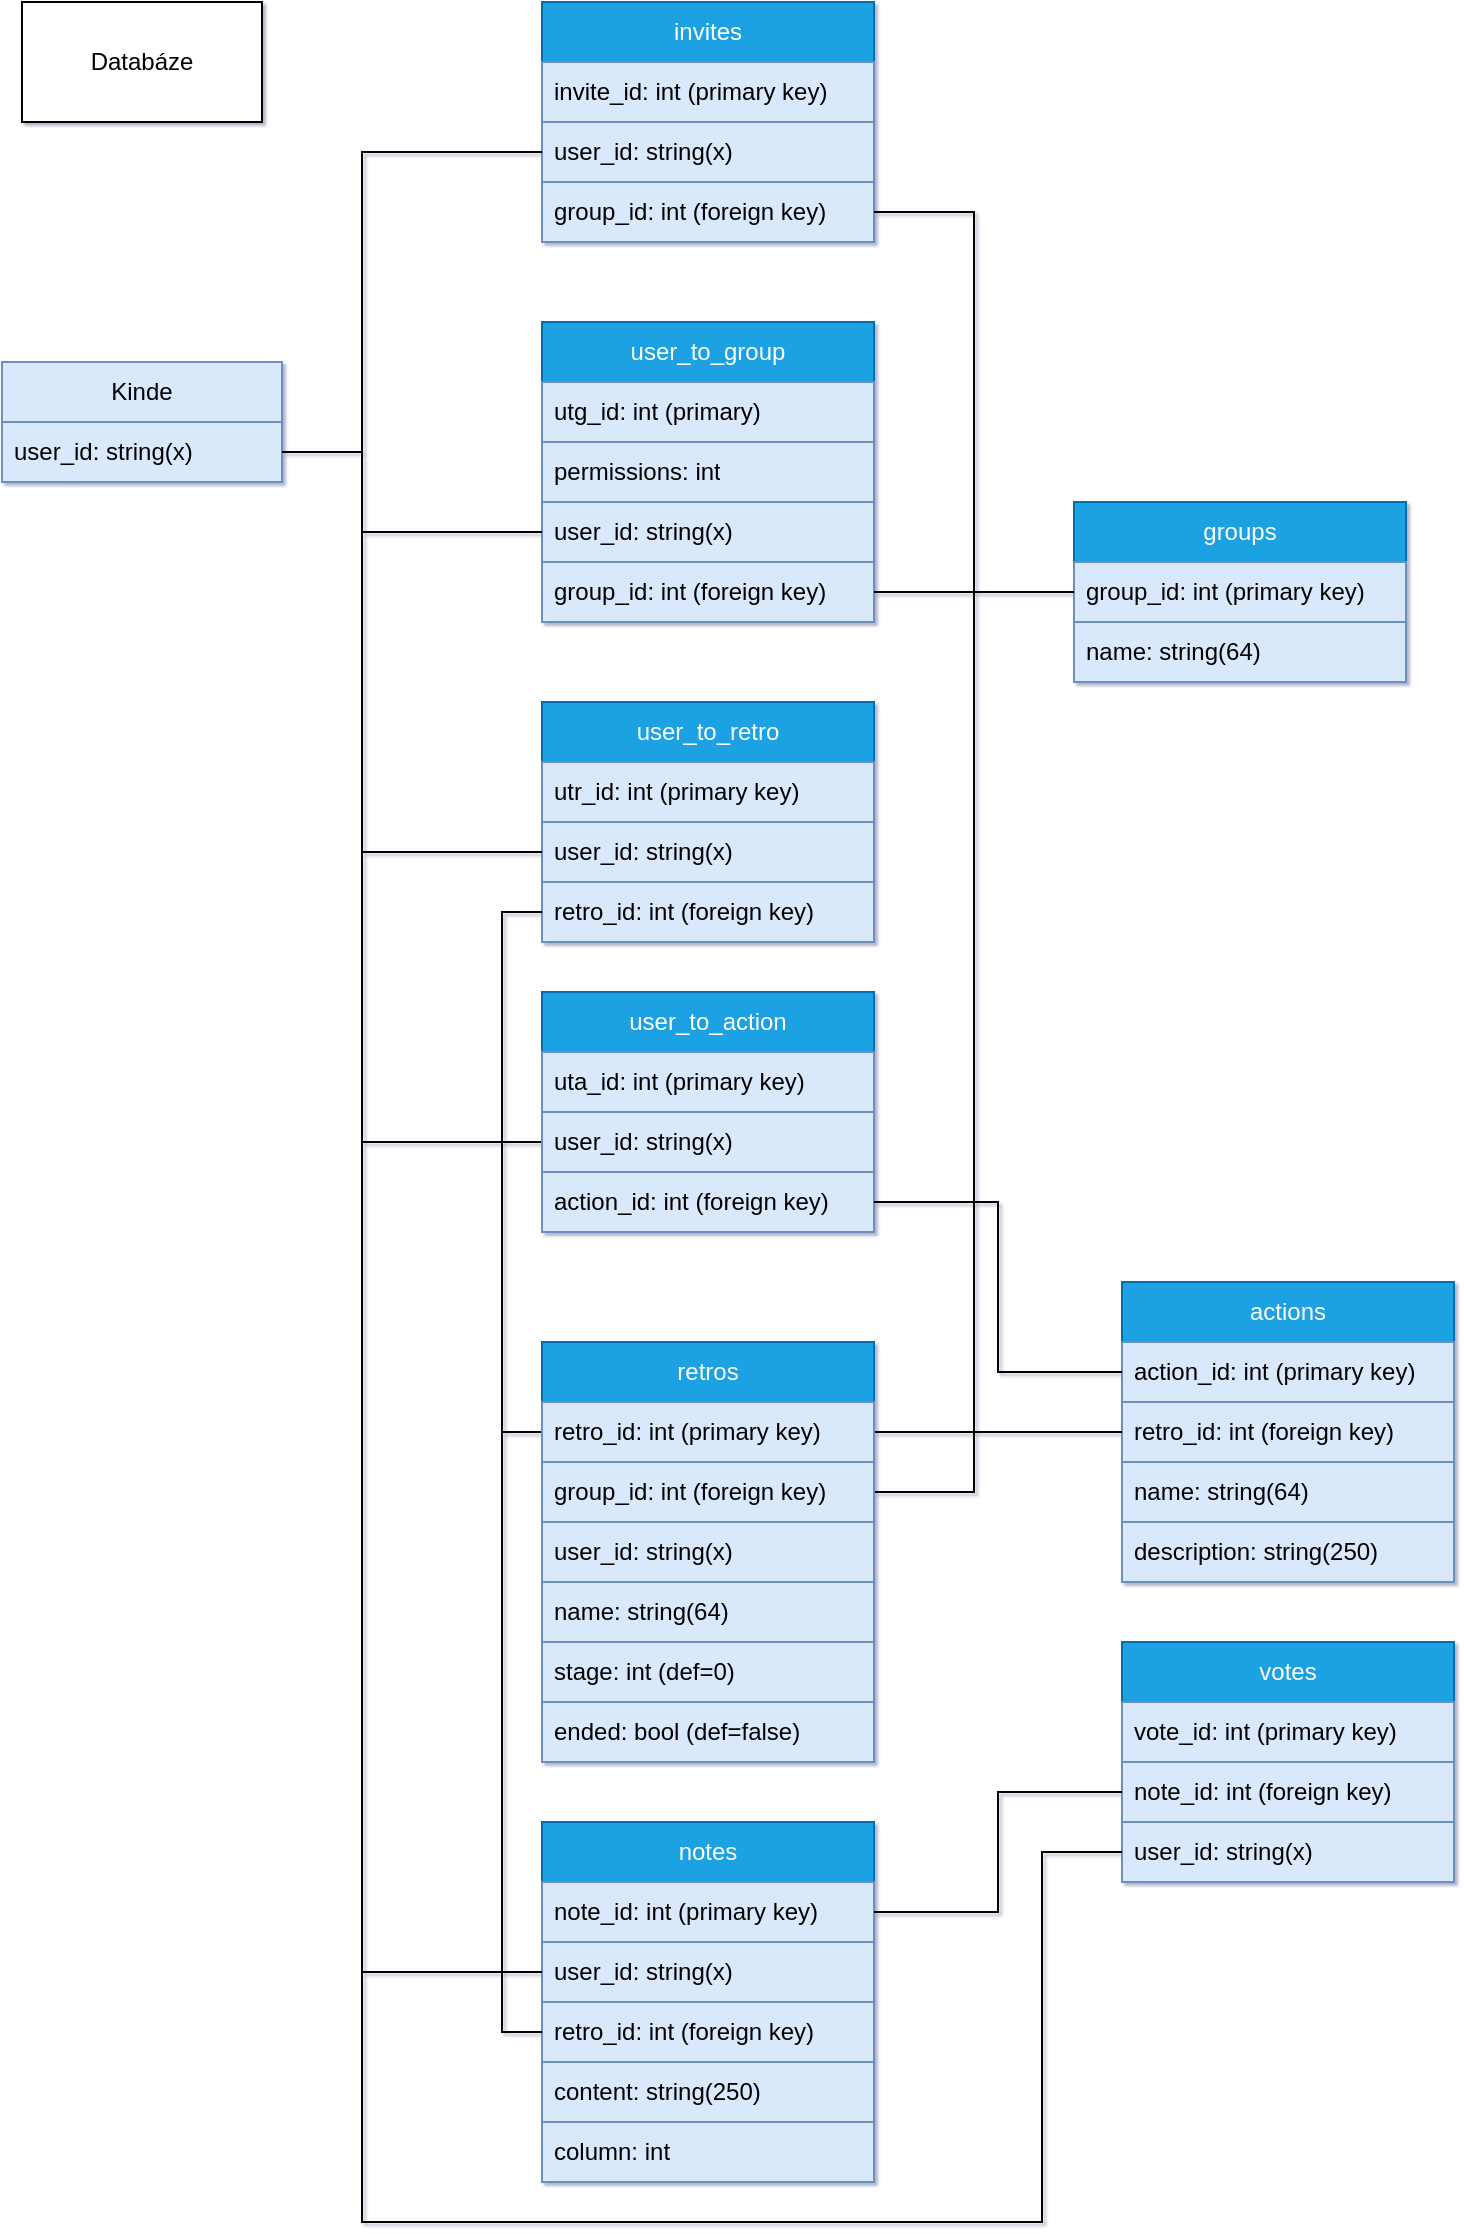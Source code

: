 <mxfile version="24.4.9" type="device">
  <diagram name="Stránka-1" id="w-0Qt5PffqAeZ8A1I7gH">
    <mxGraphModel dx="1050" dy="530" grid="1" gridSize="10" guides="1" tooltips="1" connect="1" arrows="1" fold="1" page="1" pageScale="1" pageWidth="827" pageHeight="1169" background="#ffffff" math="0" shadow="1">
      <root>
        <mxCell id="0" />
        <mxCell id="1" parent="0" />
        <mxCell id="OxJI6XA8iEEOe-zKKF0P-5" value="Databáze" style="rounded=0;whiteSpace=wrap;html=1;" parent="1" vertex="1">
          <mxGeometry x="40" y="30" width="120" height="60" as="geometry" />
        </mxCell>
        <mxCell id="OxJI6XA8iEEOe-zKKF0P-20" value="user_to_group" style="swimlane;fontStyle=0;childLayout=stackLayout;horizontal=1;startSize=30;horizontalStack=0;resizeParent=1;resizeParentMax=0;resizeLast=0;collapsible=1;marginBottom=0;whiteSpace=wrap;html=1;fillColor=#1ba1e2;fontColor=#ffffff;strokeColor=#006EAF;" parent="1" vertex="1">
          <mxGeometry x="300" y="190" width="166" height="150" as="geometry" />
        </mxCell>
        <mxCell id="OxJI6XA8iEEOe-zKKF0P-22" value="utg_id: int (primary)" style="text;strokeColor=#6c8ebf;fillColor=#dae8fc;align=left;verticalAlign=middle;spacingLeft=4;spacingRight=4;overflow=hidden;points=[[0,0.5],[1,0.5]];portConstraint=eastwest;rotatable=0;whiteSpace=wrap;html=1;" parent="OxJI6XA8iEEOe-zKKF0P-20" vertex="1">
          <mxGeometry y="30" width="166" height="30" as="geometry" />
        </mxCell>
        <mxCell id="GZGcqeqN01-Z6DozCxvM-3" value="permissions: int" style="text;strokeColor=#6c8ebf;fillColor=#dae8fc;align=left;verticalAlign=middle;spacingLeft=4;spacingRight=4;overflow=hidden;points=[[0,0.5],[1,0.5]];portConstraint=eastwest;rotatable=0;whiteSpace=wrap;html=1;" parent="OxJI6XA8iEEOe-zKKF0P-20" vertex="1">
          <mxGeometry y="60" width="166" height="30" as="geometry" />
        </mxCell>
        <mxCell id="OxJI6XA8iEEOe-zKKF0P-21" value="user_id: string(x)" style="text;strokeColor=#6c8ebf;fillColor=#dae8fc;align=left;verticalAlign=middle;spacingLeft=4;spacingRight=4;overflow=hidden;points=[[0,0.5],[1,0.5]];portConstraint=eastwest;rotatable=0;whiteSpace=wrap;html=1;" parent="OxJI6XA8iEEOe-zKKF0P-20" vertex="1">
          <mxGeometry y="90" width="166" height="30" as="geometry" />
        </mxCell>
        <mxCell id="OxJI6XA8iEEOe-zKKF0P-26" value="group_id: int (foreign key)" style="text;strokeColor=#6c8ebf;fillColor=#dae8fc;align=left;verticalAlign=middle;spacingLeft=4;spacingRight=4;overflow=hidden;points=[[0,0.5],[1,0.5]];portConstraint=eastwest;rotatable=0;whiteSpace=wrap;html=1;" parent="OxJI6XA8iEEOe-zKKF0P-20" vertex="1">
          <mxGeometry y="120" width="166" height="30" as="geometry" />
        </mxCell>
        <mxCell id="OxJI6XA8iEEOe-zKKF0P-27" style="edgeStyle=orthogonalEdgeStyle;rounded=0;orthogonalLoop=1;jettySize=auto;html=1;exitX=1;exitY=0.5;exitDx=0;exitDy=0;entryX=0;entryY=0.5;entryDx=0;entryDy=0;startArrow=none;startFill=0;endArrow=none;endFill=0;" parent="1" source="BycqJEDDxP9vvW6Bha4R-9" target="OxJI6XA8iEEOe-zKKF0P-21" edge="1">
          <mxGeometry relative="1" as="geometry">
            <mxPoint x="232" y="265.0" as="sourcePoint" />
            <Array as="points">
              <mxPoint x="210" y="255" />
              <mxPoint x="210" y="295" />
            </Array>
          </mxGeometry>
        </mxCell>
        <mxCell id="OxJI6XA8iEEOe-zKKF0P-29" value="groups" style="swimlane;fontStyle=0;childLayout=stackLayout;horizontal=1;startSize=30;horizontalStack=0;resizeParent=1;resizeParentMax=0;resizeLast=0;collapsible=1;marginBottom=0;whiteSpace=wrap;html=1;fillColor=#1ba1e2;fontColor=#ffffff;strokeColor=#006EAF;" parent="1" vertex="1">
          <mxGeometry x="566" y="280" width="166" height="90" as="geometry" />
        </mxCell>
        <mxCell id="OxJI6XA8iEEOe-zKKF0P-32" value="group_id: int (primary key)" style="text;strokeColor=#6c8ebf;fillColor=#dae8fc;align=left;verticalAlign=middle;spacingLeft=4;spacingRight=4;overflow=hidden;points=[[0,0.5],[1,0.5]];portConstraint=eastwest;rotatable=0;whiteSpace=wrap;html=1;" parent="OxJI6XA8iEEOe-zKKF0P-29" vertex="1">
          <mxGeometry y="30" width="166" height="30" as="geometry" />
        </mxCell>
        <mxCell id="OxJI6XA8iEEOe-zKKF0P-46" value="name: string(64)" style="text;strokeColor=#6c8ebf;fillColor=#dae8fc;align=left;verticalAlign=middle;spacingLeft=4;spacingRight=4;overflow=hidden;points=[[0,0.5],[1,0.5]];portConstraint=eastwest;rotatable=0;whiteSpace=wrap;html=1;" parent="OxJI6XA8iEEOe-zKKF0P-29" vertex="1">
          <mxGeometry y="60" width="166" height="30" as="geometry" />
        </mxCell>
        <mxCell id="OxJI6XA8iEEOe-zKKF0P-34" style="edgeStyle=orthogonalEdgeStyle;rounded=0;orthogonalLoop=1;jettySize=auto;html=1;exitX=0;exitY=0.5;exitDx=0;exitDy=0;entryX=1;entryY=0.5;entryDx=0;entryDy=0;startArrow=none;startFill=0;endArrow=none;endFill=0;" parent="1" source="OxJI6XA8iEEOe-zKKF0P-32" target="OxJI6XA8iEEOe-zKKF0P-26" edge="1">
          <mxGeometry relative="1" as="geometry" />
        </mxCell>
        <mxCell id="OxJI6XA8iEEOe-zKKF0P-35" value="actions" style="swimlane;fontStyle=0;childLayout=stackLayout;horizontal=1;startSize=30;horizontalStack=0;resizeParent=1;resizeParentMax=0;resizeLast=0;collapsible=1;marginBottom=0;whiteSpace=wrap;html=1;fillColor=#1ba1e2;fontColor=#ffffff;strokeColor=#006EAF;" parent="1" vertex="1">
          <mxGeometry x="590" y="670" width="166" height="150" as="geometry" />
        </mxCell>
        <mxCell id="OxJI6XA8iEEOe-zKKF0P-36" value="action_id: int (primary key)" style="text;strokeColor=#6c8ebf;fillColor=#dae8fc;align=left;verticalAlign=middle;spacingLeft=4;spacingRight=4;overflow=hidden;points=[[0,0.5],[1,0.5]];portConstraint=eastwest;rotatable=0;whiteSpace=wrap;html=1;" parent="OxJI6XA8iEEOe-zKKF0P-35" vertex="1">
          <mxGeometry y="30" width="166" height="30" as="geometry" />
        </mxCell>
        <mxCell id="OxJI6XA8iEEOe-zKKF0P-44" value="retro_id: int (foreign key)" style="text;strokeColor=#6c8ebf;fillColor=#dae8fc;align=left;verticalAlign=middle;spacingLeft=4;spacingRight=4;overflow=hidden;points=[[0,0.5],[1,0.5]];portConstraint=eastwest;rotatable=0;whiteSpace=wrap;html=1;" parent="OxJI6XA8iEEOe-zKKF0P-35" vertex="1">
          <mxGeometry y="60" width="166" height="30" as="geometry" />
        </mxCell>
        <mxCell id="OxJI6XA8iEEOe-zKKF0P-49" value="name: string(64)" style="text;strokeColor=#6c8ebf;fillColor=#dae8fc;align=left;verticalAlign=middle;spacingLeft=4;spacingRight=4;overflow=hidden;points=[[0,0.5],[1,0.5]];portConstraint=eastwest;rotatable=0;whiteSpace=wrap;html=1;" parent="OxJI6XA8iEEOe-zKKF0P-35" vertex="1">
          <mxGeometry y="90" width="166" height="30" as="geometry" />
        </mxCell>
        <mxCell id="OxJI6XA8iEEOe-zKKF0P-50" value="description: string(250)" style="text;strokeColor=#6c8ebf;fillColor=#dae8fc;align=left;verticalAlign=middle;spacingLeft=4;spacingRight=4;overflow=hidden;points=[[0,0.5],[1,0.5]];portConstraint=eastwest;rotatable=0;whiteSpace=wrap;html=1;" parent="OxJI6XA8iEEOe-zKKF0P-35" vertex="1">
          <mxGeometry y="120" width="166" height="30" as="geometry" />
        </mxCell>
        <mxCell id="OxJI6XA8iEEOe-zKKF0P-42" style="edgeStyle=orthogonalEdgeStyle;rounded=0;orthogonalLoop=1;jettySize=auto;html=1;exitX=0;exitY=0.5;exitDx=0;exitDy=0;entryX=1;entryY=0.5;entryDx=0;entryDy=0;strokeColor=default;endArrow=none;endFill=0;" parent="1" source="OxJI6XA8iEEOe-zKKF0P-32" target="OxJI6XA8iEEOe-zKKF0P-41" edge="1">
          <mxGeometry relative="1" as="geometry" />
        </mxCell>
        <mxCell id="OxJI6XA8iEEOe-zKKF0P-45" style="edgeStyle=orthogonalEdgeStyle;rounded=0;orthogonalLoop=1;jettySize=auto;html=1;startArrow=none;startFill=0;endArrow=none;endFill=0;" parent="1" source="OxJI6XA8iEEOe-zKKF0P-40" target="OxJI6XA8iEEOe-zKKF0P-44" edge="1">
          <mxGeometry relative="1" as="geometry" />
        </mxCell>
        <mxCell id="BycqJEDDxP9vvW6Bha4R-1" value="notes" style="swimlane;fontStyle=0;childLayout=stackLayout;horizontal=1;startSize=30;horizontalStack=0;resizeParent=1;resizeParentMax=0;resizeLast=0;collapsible=1;marginBottom=0;whiteSpace=wrap;html=1;fillColor=#1ba1e2;fontColor=#ffffff;strokeColor=#006EAF;" parent="1" vertex="1">
          <mxGeometry x="300" y="940" width="166" height="180" as="geometry" />
        </mxCell>
        <mxCell id="BycqJEDDxP9vvW6Bha4R-2" value="note_id: int (primary key)" style="text;strokeColor=#6c8ebf;fillColor=#dae8fc;align=left;verticalAlign=middle;spacingLeft=4;spacingRight=4;overflow=hidden;points=[[0,0.5],[1,0.5]];portConstraint=eastwest;rotatable=0;whiteSpace=wrap;html=1;" parent="BycqJEDDxP9vvW6Bha4R-1" vertex="1">
          <mxGeometry y="30" width="166" height="30" as="geometry" />
        </mxCell>
        <mxCell id="BycqJEDDxP9vvW6Bha4R-13" value="user_id: string(x)" style="text;strokeColor=#6c8ebf;fillColor=#dae8fc;align=left;verticalAlign=middle;spacingLeft=4;spacingRight=4;overflow=hidden;points=[[0,0.5],[1,0.5]];portConstraint=eastwest;rotatable=0;whiteSpace=wrap;html=1;" parent="BycqJEDDxP9vvW6Bha4R-1" vertex="1">
          <mxGeometry y="60" width="166" height="30" as="geometry" />
        </mxCell>
        <mxCell id="BycqJEDDxP9vvW6Bha4R-3" value="retro_id: int (foreign key)" style="text;strokeColor=#6c8ebf;fillColor=#dae8fc;align=left;verticalAlign=middle;spacingLeft=4;spacingRight=4;overflow=hidden;points=[[0,0.5],[1,0.5]];portConstraint=eastwest;rotatable=0;whiteSpace=wrap;html=1;" parent="BycqJEDDxP9vvW6Bha4R-1" vertex="1">
          <mxGeometry y="90" width="166" height="30" as="geometry" />
        </mxCell>
        <mxCell id="BycqJEDDxP9vvW6Bha4R-4" value="content: string(250)" style="text;strokeColor=#6c8ebf;fillColor=#dae8fc;align=left;verticalAlign=middle;spacingLeft=4;spacingRight=4;overflow=hidden;points=[[0,0.5],[1,0.5]];portConstraint=eastwest;rotatable=0;whiteSpace=wrap;html=1;" parent="BycqJEDDxP9vvW6Bha4R-1" vertex="1">
          <mxGeometry y="120" width="166" height="30" as="geometry" />
        </mxCell>
        <mxCell id="GZGcqeqN01-Z6DozCxvM-1" value="&lt;span style=&quot;font-weight: normal;&quot;&gt;column: int&lt;/span&gt;" style="text;strokeColor=#6c8ebf;fillColor=#dae8fc;align=left;verticalAlign=middle;spacingLeft=4;spacingRight=4;overflow=hidden;points=[[0,0.5],[1,0.5]];portConstraint=eastwest;rotatable=0;whiteSpace=wrap;html=1;fontStyle=1" parent="BycqJEDDxP9vvW6Bha4R-1" vertex="1">
          <mxGeometry y="150" width="166" height="30" as="geometry" />
        </mxCell>
        <mxCell id="BycqJEDDxP9vvW6Bha4R-7" style="edgeStyle=orthogonalEdgeStyle;rounded=0;orthogonalLoop=1;jettySize=auto;html=1;exitX=0;exitY=0.5;exitDx=0;exitDy=0;startArrow=none;startFill=0;endArrow=none;endFill=0;entryX=0;entryY=0.5;entryDx=0;entryDy=0;" parent="1" source="OxJI6XA8iEEOe-zKKF0P-40" target="BycqJEDDxP9vvW6Bha4R-3" edge="1">
          <mxGeometry relative="1" as="geometry">
            <mxPoint x="294" y="235" as="sourcePoint" />
            <mxPoint x="206" y="385" as="targetPoint" />
          </mxGeometry>
        </mxCell>
        <mxCell id="BycqJEDDxP9vvW6Bha4R-8" value="Kinde" style="swimlane;fontStyle=0;childLayout=stackLayout;horizontal=1;startSize=30;horizontalStack=0;resizeParent=1;resizeParentMax=0;resizeLast=0;collapsible=1;marginBottom=0;whiteSpace=wrap;html=1;fillColor=#dae8fc;strokeColor=#6c8ebf;" parent="1" vertex="1">
          <mxGeometry x="30" y="210" width="140" height="60" as="geometry" />
        </mxCell>
        <mxCell id="BycqJEDDxP9vvW6Bha4R-9" value="&lt;span style=&quot;text-align: center;&quot;&gt;user_id: string(x)&lt;/span&gt;" style="text;strokeColor=#6c8ebf;fillColor=#dae8fc;align=left;verticalAlign=middle;spacingLeft=4;spacingRight=4;overflow=hidden;points=[[0,0.5],[1,0.5]];portConstraint=eastwest;rotatable=0;whiteSpace=wrap;html=1;" parent="BycqJEDDxP9vvW6Bha4R-8" vertex="1">
          <mxGeometry y="30" width="140" height="30" as="geometry" />
        </mxCell>
        <mxCell id="BycqJEDDxP9vvW6Bha4R-12" style="edgeStyle=orthogonalEdgeStyle;rounded=0;orthogonalLoop=1;jettySize=auto;html=1;entryX=1;entryY=0.75;entryDx=0;entryDy=0;startArrow=none;startFill=0;endArrow=none;endFill=0;exitX=0;exitY=0.5;exitDx=0;exitDy=0;" parent="1" source="BycqJEDDxP9vvW6Bha4R-13" target="BycqJEDDxP9vvW6Bha4R-8" edge="1">
          <mxGeometry relative="1" as="geometry">
            <mxPoint x="160" y="1060" as="sourcePoint" />
            <mxPoint x="294" y="390" as="targetPoint" />
            <Array as="points">
              <mxPoint x="210" y="1015" />
              <mxPoint x="210" y="255" />
            </Array>
          </mxGeometry>
        </mxCell>
        <mxCell id="cWmVOtwMRXcu9AUouQEV-2" value="user_to_retro" style="swimlane;fontStyle=0;childLayout=stackLayout;horizontal=1;startSize=30;horizontalStack=0;resizeParent=1;resizeParentMax=0;resizeLast=0;collapsible=1;marginBottom=0;whiteSpace=wrap;html=1;fillColor=#1ba1e2;fontColor=#ffffff;strokeColor=#006EAF;" parent="1" vertex="1">
          <mxGeometry x="300" y="380" width="166" height="120" as="geometry" />
        </mxCell>
        <mxCell id="cWmVOtwMRXcu9AUouQEV-3" value="utr_id: int (primary key)" style="text;strokeColor=#6c8ebf;fillColor=#dae8fc;align=left;verticalAlign=middle;spacingLeft=4;spacingRight=4;overflow=hidden;points=[[0,0.5],[1,0.5]];portConstraint=eastwest;rotatable=0;whiteSpace=wrap;html=1;" parent="cWmVOtwMRXcu9AUouQEV-2" vertex="1">
          <mxGeometry y="30" width="166" height="30" as="geometry" />
        </mxCell>
        <mxCell id="cWmVOtwMRXcu9AUouQEV-10" value="user_id: string(x)" style="text;strokeColor=#6c8ebf;fillColor=#dae8fc;align=left;verticalAlign=middle;spacingLeft=4;spacingRight=4;overflow=hidden;points=[[0,0.5],[1,0.5]];portConstraint=eastwest;rotatable=0;whiteSpace=wrap;html=1;" parent="cWmVOtwMRXcu9AUouQEV-2" vertex="1">
          <mxGeometry y="60" width="166" height="30" as="geometry" />
        </mxCell>
        <mxCell id="cWmVOtwMRXcu9AUouQEV-4" value="retro_id: int (foreign key)" style="text;strokeColor=#6c8ebf;fillColor=#dae8fc;align=left;verticalAlign=middle;spacingLeft=4;spacingRight=4;overflow=hidden;points=[[0,0.5],[1,0.5]];portConstraint=eastwest;rotatable=0;whiteSpace=wrap;html=1;" parent="cWmVOtwMRXcu9AUouQEV-2" vertex="1">
          <mxGeometry y="90" width="166" height="30" as="geometry" />
        </mxCell>
        <mxCell id="cWmVOtwMRXcu9AUouQEV-11" style="edgeStyle=orthogonalEdgeStyle;rounded=0;orthogonalLoop=1;jettySize=auto;html=1;startArrow=none;startFill=0;endArrow=none;endFill=0;entryX=0;entryY=0.5;entryDx=0;entryDy=0;" parent="1" source="cWmVOtwMRXcu9AUouQEV-4" target="OxJI6XA8iEEOe-zKKF0P-40" edge="1">
          <mxGeometry relative="1" as="geometry">
            <mxPoint x="320" y="670" as="sourcePoint" />
            <mxPoint x="136" y="445" as="targetPoint" />
          </mxGeometry>
        </mxCell>
        <mxCell id="cWmVOtwMRXcu9AUouQEV-12" style="edgeStyle=orthogonalEdgeStyle;rounded=0;orthogonalLoop=1;jettySize=auto;html=1;startArrow=none;startFill=0;endArrow=none;endFill=0;exitX=0;exitY=0.5;exitDx=0;exitDy=0;entryX=1;entryY=0.5;entryDx=0;entryDy=0;" parent="1" source="cWmVOtwMRXcu9AUouQEV-10" target="BycqJEDDxP9vvW6Bha4R-9" edge="1">
          <mxGeometry relative="1" as="geometry">
            <mxPoint x="320" y="747.25" as="sourcePoint" />
            <mxPoint x="300" y="252.25" as="targetPoint" />
            <Array as="points">
              <mxPoint x="210" y="455" />
              <mxPoint x="210" y="255" />
            </Array>
          </mxGeometry>
        </mxCell>
        <mxCell id="cWmVOtwMRXcu9AUouQEV-13" value="votes" style="swimlane;fontStyle=0;childLayout=stackLayout;horizontal=1;startSize=30;horizontalStack=0;resizeParent=1;resizeParentMax=0;resizeLast=0;collapsible=1;marginBottom=0;whiteSpace=wrap;html=1;fillColor=#1ba1e2;fontColor=#ffffff;strokeColor=#006EAF;" parent="1" vertex="1">
          <mxGeometry x="590" y="850" width="166" height="120" as="geometry" />
        </mxCell>
        <mxCell id="cWmVOtwMRXcu9AUouQEV-19" value="vote_id: int (primary key)" style="text;strokeColor=#6c8ebf;fillColor=#dae8fc;align=left;verticalAlign=middle;spacingLeft=4;spacingRight=4;overflow=hidden;points=[[0,0.5],[1,0.5]];portConstraint=eastwest;rotatable=0;whiteSpace=wrap;html=1;" parent="cWmVOtwMRXcu9AUouQEV-13" vertex="1">
          <mxGeometry y="30" width="166" height="30" as="geometry" />
        </mxCell>
        <mxCell id="cWmVOtwMRXcu9AUouQEV-18" value="note_id: int (foreign&amp;nbsp;key)" style="text;strokeColor=#6c8ebf;fillColor=#dae8fc;align=left;verticalAlign=middle;spacingLeft=4;spacingRight=4;overflow=hidden;points=[[0,0.5],[1,0.5]];portConstraint=eastwest;rotatable=0;whiteSpace=wrap;html=1;" parent="cWmVOtwMRXcu9AUouQEV-13" vertex="1">
          <mxGeometry y="60" width="166" height="30" as="geometry" />
        </mxCell>
        <mxCell id="s1bEsUPhiaDME0yn61V0-18" value="user_id: string(x)" style="text;strokeColor=#6c8ebf;fillColor=#dae8fc;align=left;verticalAlign=middle;spacingLeft=4;spacingRight=4;overflow=hidden;points=[[0,0.5],[1,0.5]];portConstraint=eastwest;rotatable=0;whiteSpace=wrap;html=1;" parent="cWmVOtwMRXcu9AUouQEV-13" vertex="1">
          <mxGeometry y="90" width="166" height="30" as="geometry" />
        </mxCell>
        <mxCell id="cWmVOtwMRXcu9AUouQEV-20" style="edgeStyle=orthogonalEdgeStyle;rounded=0;orthogonalLoop=1;jettySize=auto;html=1;startArrow=none;startFill=0;endArrow=none;endFill=0;" parent="1" source="cWmVOtwMRXcu9AUouQEV-29" target="BycqJEDDxP9vvW6Bha4R-9" edge="1">
          <mxGeometry relative="1" as="geometry">
            <mxPoint x="750" y="950" as="sourcePoint" />
            <mxPoint x="280" y="730" as="targetPoint" />
            <Array as="points">
              <mxPoint x="210" y="600" />
              <mxPoint x="210" y="255" />
            </Array>
          </mxGeometry>
        </mxCell>
        <mxCell id="cWmVOtwMRXcu9AUouQEV-24" value="user_to_action" style="swimlane;fontStyle=0;childLayout=stackLayout;horizontal=1;startSize=30;horizontalStack=0;resizeParent=1;resizeParentMax=0;resizeLast=0;collapsible=1;marginBottom=0;whiteSpace=wrap;html=1;fillColor=#1ba1e2;fontColor=#ffffff;strokeColor=#006EAF;" parent="1" vertex="1">
          <mxGeometry x="300" y="525" width="166" height="120" as="geometry" />
        </mxCell>
        <mxCell id="cWmVOtwMRXcu9AUouQEV-25" value="uta_id: int (primary key)" style="text;strokeColor=#6c8ebf;fillColor=#dae8fc;align=left;verticalAlign=middle;spacingLeft=4;spacingRight=4;overflow=hidden;points=[[0,0.5],[1,0.5]];portConstraint=eastwest;rotatable=0;whiteSpace=wrap;html=1;" parent="cWmVOtwMRXcu9AUouQEV-24" vertex="1">
          <mxGeometry y="30" width="166" height="30" as="geometry" />
        </mxCell>
        <mxCell id="cWmVOtwMRXcu9AUouQEV-29" value="&lt;span style=&quot;text-align: center;&quot;&gt;user_id: string(x)&lt;/span&gt;" style="text;strokeColor=#6c8ebf;fillColor=#dae8fc;align=left;verticalAlign=middle;spacingLeft=4;spacingRight=4;overflow=hidden;points=[[0,0.5],[1,0.5]];portConstraint=eastwest;rotatable=0;whiteSpace=wrap;html=1;" parent="cWmVOtwMRXcu9AUouQEV-24" vertex="1">
          <mxGeometry y="60" width="166" height="30" as="geometry" />
        </mxCell>
        <mxCell id="cWmVOtwMRXcu9AUouQEV-26" value="action_id: int (foreign key)" style="text;strokeColor=#6c8ebf;fillColor=#dae8fc;align=left;verticalAlign=middle;spacingLeft=4;spacingRight=4;overflow=hidden;points=[[0,0.5],[1,0.5]];portConstraint=eastwest;rotatable=0;whiteSpace=wrap;html=1;" parent="cWmVOtwMRXcu9AUouQEV-24" vertex="1">
          <mxGeometry y="90" width="166" height="30" as="geometry" />
        </mxCell>
        <mxCell id="s1bEsUPhiaDME0yn61V0-1" style="edgeStyle=orthogonalEdgeStyle;rounded=0;orthogonalLoop=1;jettySize=auto;html=1;startArrow=none;startFill=0;endArrow=none;endFill=0;" parent="1" source="cWmVOtwMRXcu9AUouQEV-26" target="OxJI6XA8iEEOe-zKKF0P-36" edge="1">
          <mxGeometry relative="1" as="geometry">
            <mxPoint x="180" y="1005" as="sourcePoint" />
            <mxPoint x="-4" y="780" as="targetPoint" />
          </mxGeometry>
        </mxCell>
        <mxCell id="s1bEsUPhiaDME0yn61V0-2" value="" style="edgeStyle=orthogonalEdgeStyle;rounded=0;orthogonalLoop=1;jettySize=auto;html=1;startArrow=none;startFill=0;endArrow=none;endFill=0;exitX=0;exitY=0.5;exitDx=0;exitDy=0;" parent="1" source="cWmVOtwMRXcu9AUouQEV-18" target="BycqJEDDxP9vvW6Bha4R-2" edge="1">
          <mxGeometry relative="1" as="geometry">
            <mxPoint x="570" y="500" as="sourcePoint" />
            <mxPoint x="156" y="440" as="targetPoint" />
          </mxGeometry>
        </mxCell>
        <mxCell id="OxJI6XA8iEEOe-zKKF0P-39" value="retros" style="swimlane;fontStyle=0;childLayout=stackLayout;horizontal=1;startSize=30;horizontalStack=0;resizeParent=1;resizeParentMax=0;resizeLast=0;collapsible=1;marginBottom=0;whiteSpace=wrap;html=1;fillColor=#1ba1e2;fontColor=#ffffff;strokeColor=#006EAF;" parent="1" vertex="1">
          <mxGeometry x="300" y="700" width="166" height="210" as="geometry" />
        </mxCell>
        <mxCell id="OxJI6XA8iEEOe-zKKF0P-40" value="retro_id: int (primary key)" style="text;strokeColor=#6c8ebf;fillColor=#dae8fc;align=left;verticalAlign=middle;spacingLeft=4;spacingRight=4;overflow=hidden;points=[[0,0.5],[1,0.5]];portConstraint=eastwest;rotatable=0;whiteSpace=wrap;html=1;" parent="OxJI6XA8iEEOe-zKKF0P-39" vertex="1">
          <mxGeometry y="30" width="166" height="30" as="geometry" />
        </mxCell>
        <mxCell id="OxJI6XA8iEEOe-zKKF0P-41" value="group_id: int (foreign key)" style="text;strokeColor=#6c8ebf;fillColor=#dae8fc;align=left;verticalAlign=middle;spacingLeft=4;spacingRight=4;overflow=hidden;points=[[0,0.5],[1,0.5]];portConstraint=eastwest;rotatable=0;whiteSpace=wrap;html=1;" parent="OxJI6XA8iEEOe-zKKF0P-39" vertex="1">
          <mxGeometry y="60" width="166" height="30" as="geometry" />
        </mxCell>
        <mxCell id="cWmVOtwMRXcu9AUouQEV-1" value="&lt;span style=&quot;text-align: center;&quot;&gt;user_id: string(x)&lt;/span&gt;" style="text;strokeColor=#6c8ebf;fillColor=#dae8fc;align=left;verticalAlign=middle;spacingLeft=4;spacingRight=4;overflow=hidden;points=[[0,0.5],[1,0.5]];portConstraint=eastwest;rotatable=0;whiteSpace=wrap;html=1;" parent="OxJI6XA8iEEOe-zKKF0P-39" vertex="1">
          <mxGeometry y="90" width="166" height="30" as="geometry" />
        </mxCell>
        <mxCell id="OxJI6XA8iEEOe-zKKF0P-48" value="name: string(64)" style="text;strokeColor=#6c8ebf;fillColor=#dae8fc;align=left;verticalAlign=middle;spacingLeft=4;spacingRight=4;overflow=hidden;points=[[0,0.5],[1,0.5]];portConstraint=eastwest;rotatable=0;whiteSpace=wrap;html=1;" parent="OxJI6XA8iEEOe-zKKF0P-39" vertex="1">
          <mxGeometry y="120" width="166" height="30" as="geometry" />
        </mxCell>
        <mxCell id="s1bEsUPhiaDME0yn61V0-16" value="&lt;span style=&quot;text-align: center;&quot;&gt;stage: int (def=0)&lt;/span&gt;" style="text;strokeColor=#6c8ebf;fillColor=#dae8fc;align=left;verticalAlign=middle;spacingLeft=4;spacingRight=4;overflow=hidden;points=[[0,0.5],[1,0.5]];portConstraint=eastwest;rotatable=0;whiteSpace=wrap;html=1;" parent="OxJI6XA8iEEOe-zKKF0P-39" vertex="1">
          <mxGeometry y="150" width="166" height="30" as="geometry" />
        </mxCell>
        <mxCell id="s1bEsUPhiaDME0yn61V0-17" value="ended: bool (def=false)" style="text;strokeColor=#6c8ebf;fillColor=#dae8fc;align=left;verticalAlign=middle;spacingLeft=4;spacingRight=4;overflow=hidden;points=[[0,0.5],[1,0.5]];portConstraint=eastwest;rotatable=0;whiteSpace=wrap;html=1;" parent="OxJI6XA8iEEOe-zKKF0P-39" vertex="1">
          <mxGeometry y="180" width="166" height="30" as="geometry" />
        </mxCell>
        <mxCell id="s1bEsUPhiaDME0yn61V0-7" value="invites" style="swimlane;fontStyle=0;childLayout=stackLayout;horizontal=1;startSize=30;horizontalStack=0;resizeParent=1;resizeParentMax=0;resizeLast=0;collapsible=1;marginBottom=0;whiteSpace=wrap;html=1;fillColor=#1ba1e2;fontColor=#ffffff;strokeColor=#006EAF;" parent="1" vertex="1">
          <mxGeometry x="300" y="30" width="166" height="120" as="geometry" />
        </mxCell>
        <mxCell id="s1bEsUPhiaDME0yn61V0-8" value="invite_id: int (primary key)" style="text;strokeColor=#6c8ebf;fillColor=#dae8fc;align=left;verticalAlign=middle;spacingLeft=4;spacingRight=4;overflow=hidden;points=[[0,0.5],[1,0.5]];portConstraint=eastwest;rotatable=0;whiteSpace=wrap;html=1;" parent="s1bEsUPhiaDME0yn61V0-7" vertex="1">
          <mxGeometry y="30" width="166" height="30" as="geometry" />
        </mxCell>
        <mxCell id="s1bEsUPhiaDME0yn61V0-12" value="user_id: string(x)" style="text;strokeColor=#6c8ebf;fillColor=#dae8fc;align=left;verticalAlign=middle;spacingLeft=4;spacingRight=4;overflow=hidden;points=[[0,0.5],[1,0.5]];portConstraint=eastwest;rotatable=0;whiteSpace=wrap;html=1;" parent="s1bEsUPhiaDME0yn61V0-7" vertex="1">
          <mxGeometry y="60" width="166" height="30" as="geometry" />
        </mxCell>
        <mxCell id="s1bEsUPhiaDME0yn61V0-13" value="group_id: int (foreign key)" style="text;strokeColor=#6c8ebf;fillColor=#dae8fc;align=left;verticalAlign=middle;spacingLeft=4;spacingRight=4;overflow=hidden;points=[[0,0.5],[1,0.5]];portConstraint=eastwest;rotatable=0;whiteSpace=wrap;html=1;" parent="s1bEsUPhiaDME0yn61V0-7" vertex="1">
          <mxGeometry y="90" width="166" height="30" as="geometry" />
        </mxCell>
        <mxCell id="s1bEsUPhiaDME0yn61V0-14" style="edgeStyle=orthogonalEdgeStyle;rounded=0;orthogonalLoop=1;jettySize=auto;html=1;exitX=1;exitY=0.75;exitDx=0;exitDy=0;startArrow=none;startFill=0;endArrow=none;endFill=0;entryX=0;entryY=0.5;entryDx=0;entryDy=0;" parent="1" source="BycqJEDDxP9vvW6Bha4R-8" target="s1bEsUPhiaDME0yn61V0-12" edge="1">
          <mxGeometry relative="1" as="geometry">
            <mxPoint x="140" y="120" as="sourcePoint" />
            <mxPoint x="210" y="100" as="targetPoint" />
            <Array as="points">
              <mxPoint x="210" y="255" />
              <mxPoint x="210" y="105" />
            </Array>
          </mxGeometry>
        </mxCell>
        <mxCell id="s1bEsUPhiaDME0yn61V0-15" style="edgeStyle=orthogonalEdgeStyle;rounded=0;orthogonalLoop=1;jettySize=auto;html=1;startArrow=none;startFill=0;endArrow=none;endFill=0;" parent="1" source="OxJI6XA8iEEOe-zKKF0P-32" target="s1bEsUPhiaDME0yn61V0-13" edge="1">
          <mxGeometry relative="1" as="geometry">
            <mxPoint x="636" y="110" as="sourcePoint" />
            <mxPoint x="536" y="110" as="targetPoint" />
          </mxGeometry>
        </mxCell>
        <mxCell id="s1bEsUPhiaDME0yn61V0-19" style="edgeStyle=orthogonalEdgeStyle;rounded=0;orthogonalLoop=1;jettySize=auto;html=1;entryX=1;entryY=0.5;entryDx=0;entryDy=0;startArrow=none;startFill=0;endArrow=none;endFill=0;exitX=0;exitY=0.5;exitDx=0;exitDy=0;" parent="1" source="s1bEsUPhiaDME0yn61V0-18" target="BycqJEDDxP9vvW6Bha4R-9" edge="1">
          <mxGeometry relative="1" as="geometry">
            <mxPoint x="570" y="985" as="sourcePoint" />
            <mxPoint x="180" y="265" as="targetPoint" />
            <Array as="points">
              <mxPoint x="550" y="955" />
              <mxPoint x="550" y="1140" />
              <mxPoint x="210" y="1140" />
              <mxPoint x="210" y="255" />
            </Array>
          </mxGeometry>
        </mxCell>
      </root>
    </mxGraphModel>
  </diagram>
</mxfile>
